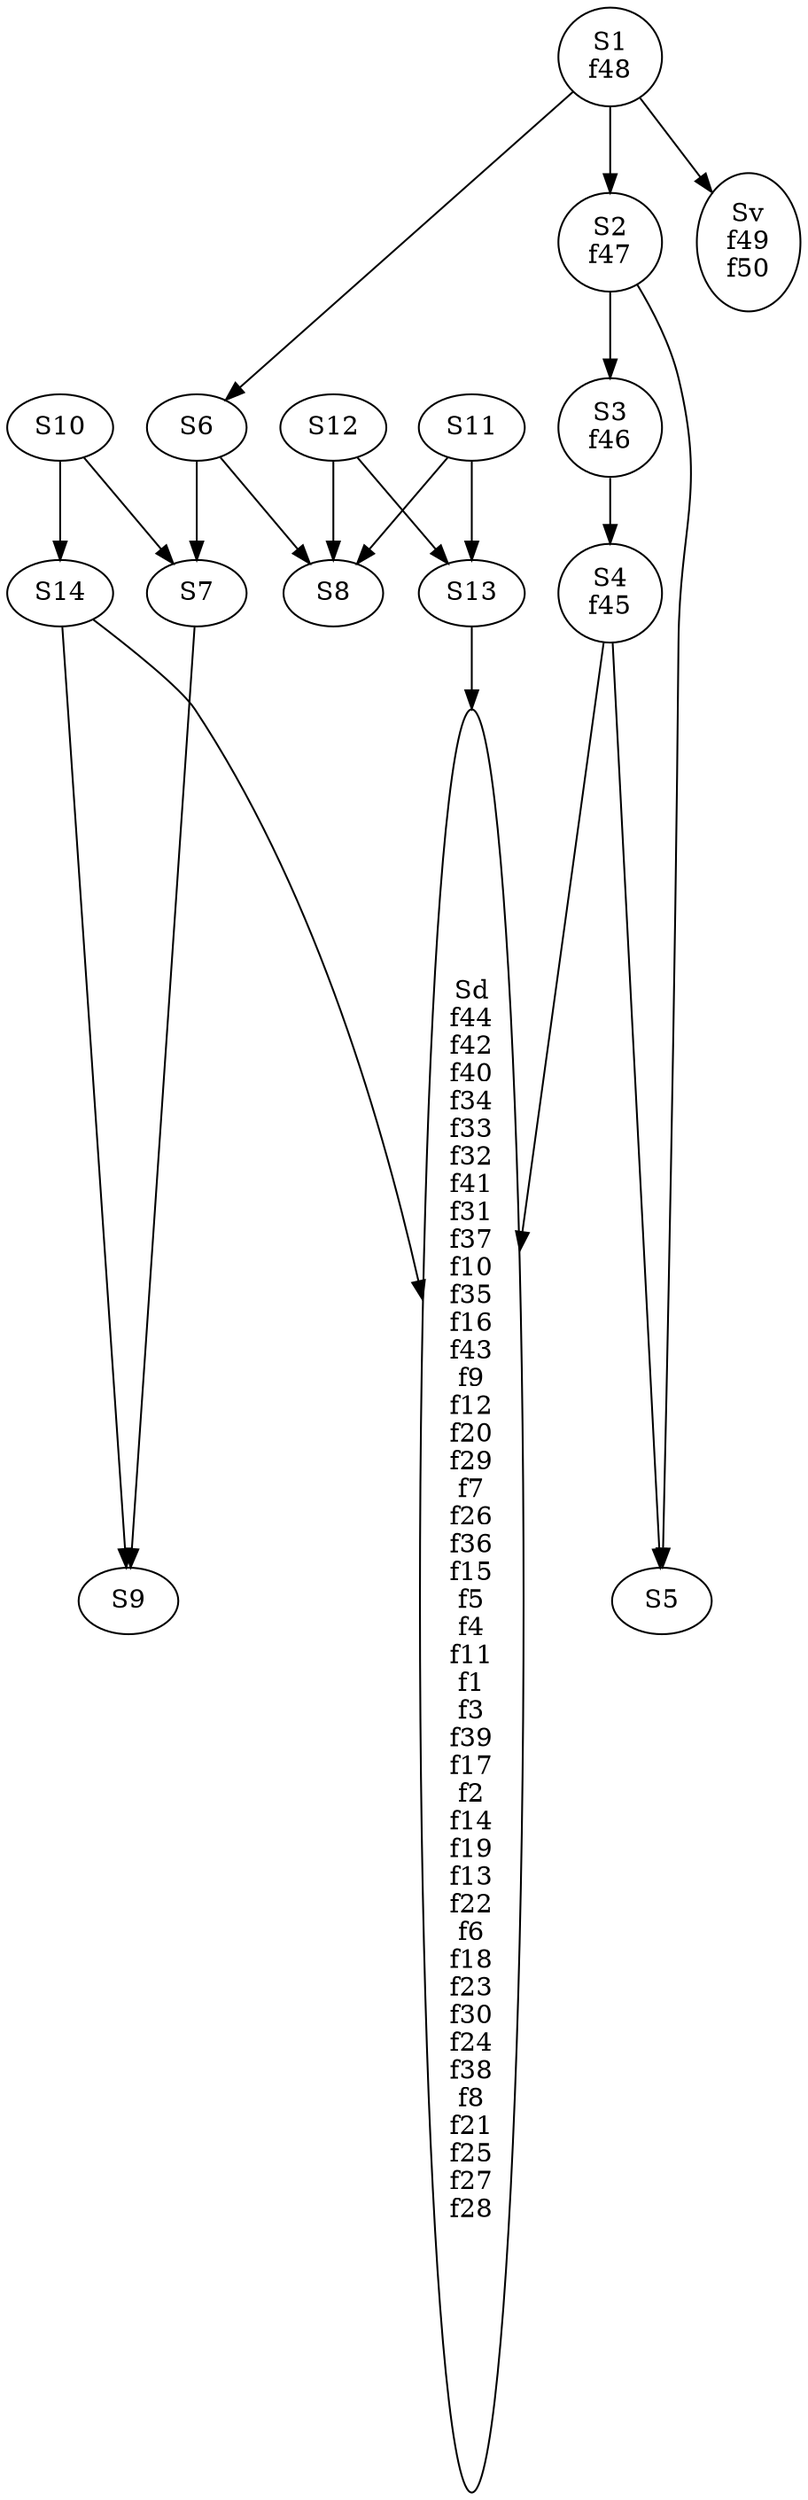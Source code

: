 digraph Fourmiliere {
  S14 [label="S14"];
  S14 -> S9;
  S14 -> Sd;
  Sd [label="Sd\nf44\nf42\nf40\nf34\nf33\nf32\nf41\nf31\nf37\nf10\nf35\nf16\nf43\nf9\nf12\nf20\nf29\nf7\nf26\nf36\nf15\nf5\nf4\nf11\nf1\nf3\nf39\nf17\nf2\nf14\nf19\nf13\nf22\nf6\nf18\nf23\nf30\nf24\nf38\nf8\nf21\nf25\nf27\nf28"];
  S13 [label="S13"];
  S13 -> Sd;
  S6 [label="S6"];
  S6 -> S7;
  S6 -> S8;
  S2 [label="S2\nf47"];
  S2 -> S3;
  S2 -> S5;
  S1 [label="S1\nf48"];
  S1 -> S2;
  S1 -> Sv;
  S1 -> S6;
  S7 [label="S7"];
  S7 -> S9;
  S3 [label="S3\nf46"];
  S3 -> S4;
  S4 [label="S4\nf45"];
  S4 -> Sd;
  S4 -> S5;
  S5 [label="S5"];
  Sv [label="Sv\nf49\nf50"];
  S12 [label="S12"];
  S12 -> S8;
  S12 -> S13;
  S9 [label="S9"];
  S8 [label="S8"];
  S10 [label="S10"];
  S10 -> S7;
  S10 -> S14;
  S11 [label="S11"];
  S11 -> S8;
  S11 -> S13;
}
